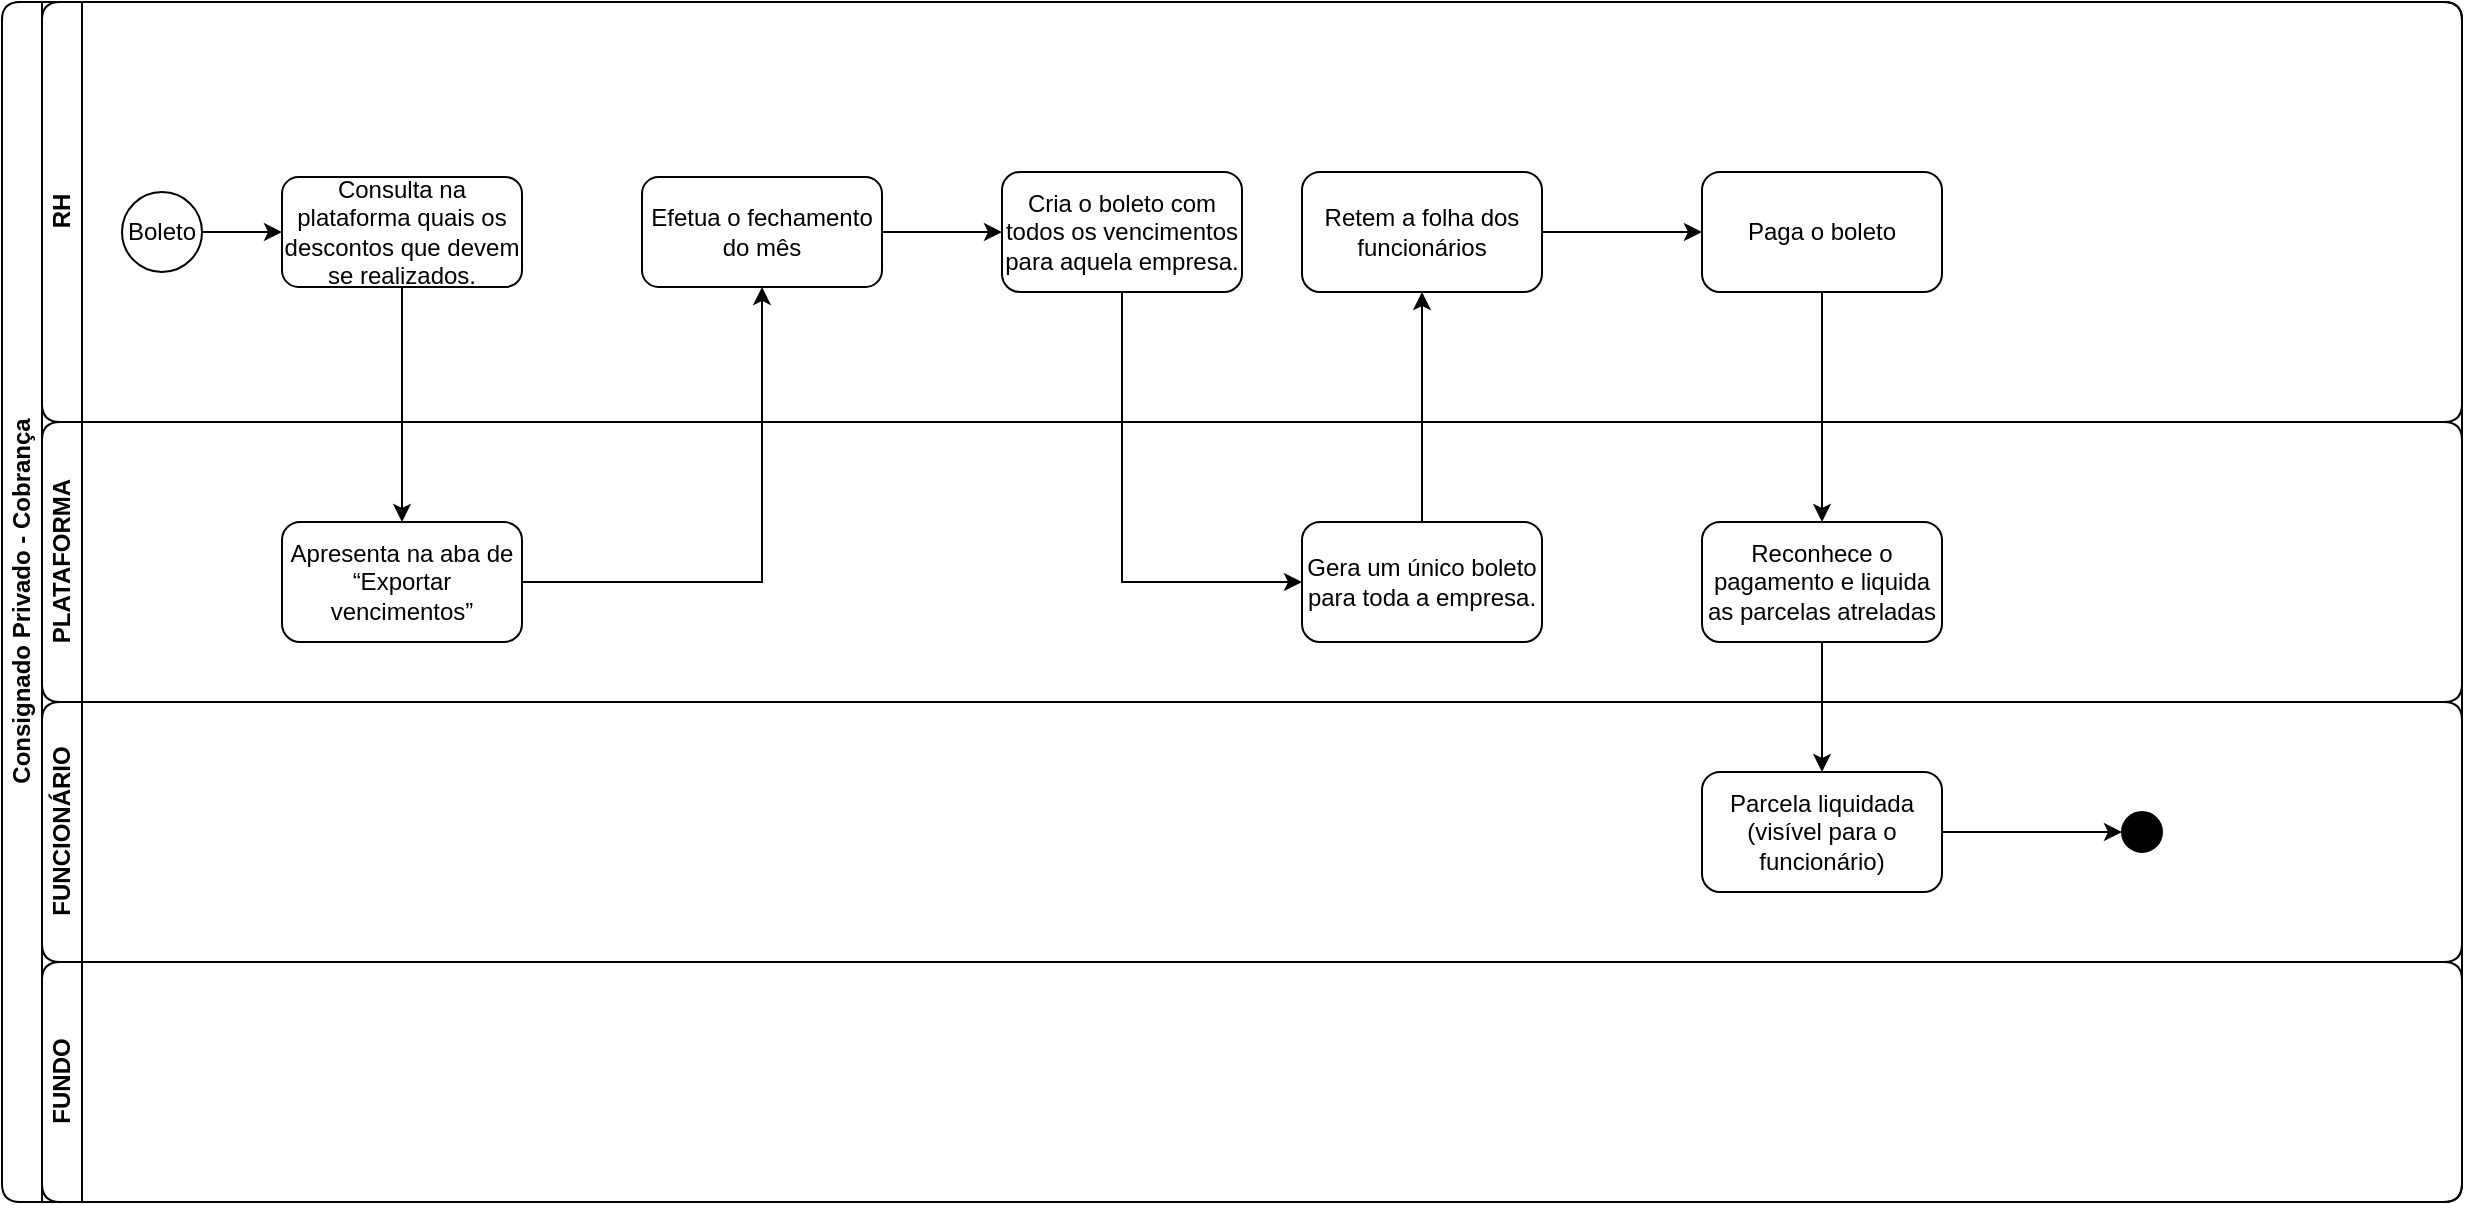 <mxfile version="24.7.7">
  <diagram name="Página-1" id="-UvHIbhsEF_RS3ehz_8b">
    <mxGraphModel dx="956" dy="419" grid="1" gridSize="10" guides="1" tooltips="1" connect="1" arrows="1" fold="1" page="1" pageScale="1" pageWidth="1169" pageHeight="827" math="0" shadow="0">
      <root>
        <mxCell id="0" />
        <mxCell id="1" parent="0" />
        <mxCell id="awtxp1x5uubSrMTv8lsO-1" value="Consignado Privado - Cobrança" style="swimlane;html=1;childLayout=stackLayout;resizeParent=1;resizeParentMax=0;horizontal=0;startSize=20;horizontalStack=0;rounded=1;" vertex="1" parent="1">
          <mxGeometry x="40" y="40" width="1230" height="600" as="geometry">
            <mxRectangle x="40" y="40" width="40" height="140" as="alternateBounds" />
          </mxGeometry>
        </mxCell>
        <mxCell id="awtxp1x5uubSrMTv8lsO-2" value="RH" style="swimlane;html=1;startSize=20;horizontal=0;rounded=1;" vertex="1" parent="awtxp1x5uubSrMTv8lsO-1">
          <mxGeometry x="20" width="1210" height="210" as="geometry" />
        </mxCell>
        <mxCell id="awtxp1x5uubSrMTv8lsO-51" value="" style="edgeStyle=orthogonalEdgeStyle;rounded=0;orthogonalLoop=1;jettySize=auto;html=1;" edge="1" parent="awtxp1x5uubSrMTv8lsO-2" source="awtxp1x5uubSrMTv8lsO-4" target="awtxp1x5uubSrMTv8lsO-49">
          <mxGeometry relative="1" as="geometry" />
        </mxCell>
        <mxCell id="awtxp1x5uubSrMTv8lsO-4" value="Boleto" style="ellipse;whiteSpace=wrap;html=1;rounded=1;" vertex="1" parent="awtxp1x5uubSrMTv8lsO-2">
          <mxGeometry x="40" y="95" width="40" height="40" as="geometry" />
        </mxCell>
        <mxCell id="awtxp1x5uubSrMTv8lsO-5" value="Efetua o fechamento do mês" style="rounded=1;whiteSpace=wrap;html=1;fontFamily=Helvetica;fontSize=12;fontColor=#000000;align=center;" vertex="1" parent="awtxp1x5uubSrMTv8lsO-2">
          <mxGeometry x="300" y="87.5" width="120" height="55" as="geometry" />
        </mxCell>
        <mxCell id="awtxp1x5uubSrMTv8lsO-49" value="Consulta na plataforma quais os descontos que devem se realizados." style="whiteSpace=wrap;html=1;fontColor=#000000;rounded=1;" vertex="1" parent="awtxp1x5uubSrMTv8lsO-2">
          <mxGeometry x="120" y="87.5" width="120" height="55" as="geometry" />
        </mxCell>
        <mxCell id="awtxp1x5uubSrMTv8lsO-58" value="Cria o boleto com todos os vencimentos para aquela empresa." style="whiteSpace=wrap;html=1;fontColor=#000000;rounded=1;" vertex="1" parent="awtxp1x5uubSrMTv8lsO-2">
          <mxGeometry x="480" y="85" width="120" height="60" as="geometry" />
        </mxCell>
        <mxCell id="awtxp1x5uubSrMTv8lsO-59" value="" style="edgeStyle=orthogonalEdgeStyle;rounded=0;orthogonalLoop=1;jettySize=auto;html=1;" edge="1" parent="awtxp1x5uubSrMTv8lsO-2" source="awtxp1x5uubSrMTv8lsO-5" target="awtxp1x5uubSrMTv8lsO-58">
          <mxGeometry relative="1" as="geometry" />
        </mxCell>
        <mxCell id="awtxp1x5uubSrMTv8lsO-67" value="" style="edgeStyle=orthogonalEdgeStyle;rounded=0;orthogonalLoop=1;jettySize=auto;html=1;" edge="1" parent="awtxp1x5uubSrMTv8lsO-2" source="awtxp1x5uubSrMTv8lsO-64" target="awtxp1x5uubSrMTv8lsO-66">
          <mxGeometry relative="1" as="geometry" />
        </mxCell>
        <mxCell id="awtxp1x5uubSrMTv8lsO-64" value="Retem a folha dos funcionários" style="whiteSpace=wrap;html=1;fontColor=#000000;rounded=1;" vertex="1" parent="awtxp1x5uubSrMTv8lsO-2">
          <mxGeometry x="630" y="85" width="120" height="60" as="geometry" />
        </mxCell>
        <mxCell id="awtxp1x5uubSrMTv8lsO-66" value="Paga o boleto" style="whiteSpace=wrap;html=1;fontColor=#000000;rounded=1;" vertex="1" parent="awtxp1x5uubSrMTv8lsO-2">
          <mxGeometry x="830" y="85" width="120" height="60" as="geometry" />
        </mxCell>
        <mxCell id="awtxp1x5uubSrMTv8lsO-9" value="PLATAFORMA" style="swimlane;html=1;startSize=20;horizontal=0;rounded=1;" vertex="1" parent="awtxp1x5uubSrMTv8lsO-1">
          <mxGeometry x="20" y="210" width="1210" height="140" as="geometry">
            <mxRectangle x="20" y="120" width="760" height="30" as="alternateBounds" />
          </mxGeometry>
        </mxCell>
        <mxCell id="awtxp1x5uubSrMTv8lsO-10" value="" style="edgeStyle=orthogonalEdgeStyle;rounded=0;orthogonalLoop=1;jettySize=auto;html=1;" edge="1" parent="awtxp1x5uubSrMTv8lsO-9">
          <mxGeometry relative="1" as="geometry">
            <mxPoint x="605.0" y="60" as="sourcePoint" />
          </mxGeometry>
        </mxCell>
        <mxCell id="awtxp1x5uubSrMTv8lsO-12" value="" style="edgeStyle=orthogonalEdgeStyle;rounded=0;orthogonalLoop=1;jettySize=auto;html=1;" edge="1" parent="awtxp1x5uubSrMTv8lsO-9">
          <mxGeometry relative="1" as="geometry">
            <mxPoint x="695" y="30" as="sourcePoint" />
          </mxGeometry>
        </mxCell>
        <mxCell id="awtxp1x5uubSrMTv8lsO-13" value="" style="edgeStyle=orthogonalEdgeStyle;rounded=0;orthogonalLoop=1;jettySize=auto;html=1;" edge="1" parent="awtxp1x5uubSrMTv8lsO-9">
          <mxGeometry relative="1" as="geometry">
            <mxPoint x="900" y="-30" as="sourcePoint" />
          </mxGeometry>
        </mxCell>
        <mxCell id="awtxp1x5uubSrMTv8lsO-14" value="Aprovado" style="edgeLabel;html=1;align=center;verticalAlign=middle;resizable=0;points=[];" vertex="1" connectable="0" parent="awtxp1x5uubSrMTv8lsO-13">
          <mxGeometry x="0.513" y="-2" relative="1" as="geometry">
            <mxPoint x="2" y="-27" as="offset" />
          </mxGeometry>
        </mxCell>
        <mxCell id="awtxp1x5uubSrMTv8lsO-15" value="" style="edgeStyle=orthogonalEdgeStyle;rounded=0;orthogonalLoop=1;jettySize=auto;html=1;" edge="1" parent="awtxp1x5uubSrMTv8lsO-9">
          <mxGeometry relative="1" as="geometry">
            <mxPoint x="755" y="-75" as="sourcePoint" />
          </mxGeometry>
        </mxCell>
        <mxCell id="awtxp1x5uubSrMTv8lsO-16" value="" style="edgeStyle=orthogonalEdgeStyle;rounded=0;orthogonalLoop=1;jettySize=auto;html=1;" edge="1" parent="awtxp1x5uubSrMTv8lsO-9">
          <mxGeometry relative="1" as="geometry">
            <mxPoint x="950" y="-75" as="sourcePoint" />
          </mxGeometry>
        </mxCell>
        <mxCell id="awtxp1x5uubSrMTv8lsO-17" value="Recusado" style="edgeLabel;html=1;align=center;verticalAlign=middle;resizable=0;points=[];" vertex="1" connectable="0" parent="awtxp1x5uubSrMTv8lsO-16">
          <mxGeometry x="0.349" y="1" relative="1" as="geometry">
            <mxPoint x="-14" y="1" as="offset" />
          </mxGeometry>
        </mxCell>
        <mxCell id="awtxp1x5uubSrMTv8lsO-18" value="" style="edgeStyle=orthogonalEdgeStyle;rounded=0;orthogonalLoop=1;jettySize=auto;html=1;" edge="1" parent="awtxp1x5uubSrMTv8lsO-9">
          <mxGeometry relative="1" as="geometry">
            <mxPoint x="1175" y="-75" as="sourcePoint" />
          </mxGeometry>
        </mxCell>
        <mxCell id="awtxp1x5uubSrMTv8lsO-21" value="" style="edgeStyle=orthogonalEdgeStyle;rounded=0;orthogonalLoop=1;jettySize=auto;html=1;" edge="1" parent="awtxp1x5uubSrMTv8lsO-9">
          <mxGeometry relative="1" as="geometry">
            <mxPoint x="330" y="100" as="sourcePoint" />
          </mxGeometry>
        </mxCell>
        <mxCell id="awtxp1x5uubSrMTv8lsO-22" value="Split para boleto" style="edgeLabel;html=1;align=center;verticalAlign=middle;resizable=0;points=[];" vertex="1" connectable="0" parent="awtxp1x5uubSrMTv8lsO-21">
          <mxGeometry x="-0.196" y="1" relative="1" as="geometry">
            <mxPoint x="-1" y="-10" as="offset" />
          </mxGeometry>
        </mxCell>
        <mxCell id="awtxp1x5uubSrMTv8lsO-23" style="edgeStyle=orthogonalEdgeStyle;rounded=0;orthogonalLoop=1;jettySize=auto;html=1;entryX=0.5;entryY=1;entryDx=0;entryDy=0;" edge="1" parent="awtxp1x5uubSrMTv8lsO-9">
          <mxGeometry relative="1" as="geometry">
            <mxPoint x="565" y="90" as="targetPoint" />
          </mxGeometry>
        </mxCell>
        <mxCell id="awtxp1x5uubSrMTv8lsO-55" value="Apresenta na aba de “Exportar vencimentos”" style="whiteSpace=wrap;html=1;fontColor=#000000;rounded=1;" vertex="1" parent="awtxp1x5uubSrMTv8lsO-9">
          <mxGeometry x="120" y="50" width="120" height="60" as="geometry" />
        </mxCell>
        <mxCell id="awtxp1x5uubSrMTv8lsO-60" value="Gera um único boleto para toda a empresa." style="whiteSpace=wrap;html=1;fontColor=#000000;rounded=1;" vertex="1" parent="awtxp1x5uubSrMTv8lsO-9">
          <mxGeometry x="630" y="50" width="120" height="60" as="geometry" />
        </mxCell>
        <mxCell id="awtxp1x5uubSrMTv8lsO-68" value="Reconhece o pagamento e liquida as parcelas atreladas" style="whiteSpace=wrap;html=1;fontColor=#000000;rounded=1;" vertex="1" parent="awtxp1x5uubSrMTv8lsO-9">
          <mxGeometry x="830" y="50" width="120" height="60" as="geometry" />
        </mxCell>
        <mxCell id="awtxp1x5uubSrMTv8lsO-44" value="FUNCIONÁRIO" style="swimlane;html=1;startSize=20;horizontal=0;rounded=1;" vertex="1" parent="awtxp1x5uubSrMTv8lsO-1">
          <mxGeometry x="20" y="350" width="1210" height="130" as="geometry" />
        </mxCell>
        <mxCell id="awtxp1x5uubSrMTv8lsO-45" value="" style="edgeStyle=orthogonalEdgeStyle;rounded=0;orthogonalLoop=1;jettySize=auto;html=1;" edge="1" parent="awtxp1x5uubSrMTv8lsO-44">
          <mxGeometry relative="1" as="geometry">
            <mxPoint x="2585.0" y="53.75" as="sourcePoint" />
          </mxGeometry>
        </mxCell>
        <mxCell id="awtxp1x5uubSrMTv8lsO-46" value="" style="edgeStyle=orthogonalEdgeStyle;rounded=0;orthogonalLoop=1;jettySize=auto;html=1;" edge="1" parent="awtxp1x5uubSrMTv8lsO-44">
          <mxGeometry relative="1" as="geometry">
            <mxPoint x="2385.0" y="53.75" as="sourcePoint" />
          </mxGeometry>
        </mxCell>
        <mxCell id="awtxp1x5uubSrMTv8lsO-47" value="" style="edgeStyle=orthogonalEdgeStyle;rounded=0;orthogonalLoop=1;jettySize=auto;html=1;" edge="1" parent="awtxp1x5uubSrMTv8lsO-44">
          <mxGeometry relative="1" as="geometry">
            <mxPoint x="2770.0" y="53.75" as="sourcePoint" />
          </mxGeometry>
        </mxCell>
        <mxCell id="awtxp1x5uubSrMTv8lsO-76" value="" style="edgeStyle=orthogonalEdgeStyle;rounded=0;orthogonalLoop=1;jettySize=auto;html=1;" edge="1" parent="awtxp1x5uubSrMTv8lsO-44" source="awtxp1x5uubSrMTv8lsO-71" target="awtxp1x5uubSrMTv8lsO-75">
          <mxGeometry relative="1" as="geometry" />
        </mxCell>
        <mxCell id="awtxp1x5uubSrMTv8lsO-71" value="Parcela liquidada (visível para o funcionário)" style="whiteSpace=wrap;html=1;fontColor=#000000;rounded=1;" vertex="1" parent="awtxp1x5uubSrMTv8lsO-44">
          <mxGeometry x="830" y="35" width="120" height="60" as="geometry" />
        </mxCell>
        <mxCell id="awtxp1x5uubSrMTv8lsO-75" value="" style="ellipse;whiteSpace=wrap;html=1;fontColor=#000000;rounded=1;fillColor=#000000;" vertex="1" parent="awtxp1x5uubSrMTv8lsO-44">
          <mxGeometry x="1040" y="55" width="20" height="20" as="geometry" />
        </mxCell>
        <mxCell id="awtxp1x5uubSrMTv8lsO-27" value="FUNDO" style="swimlane;html=1;startSize=20;horizontal=0;rounded=1;" vertex="1" parent="awtxp1x5uubSrMTv8lsO-1">
          <mxGeometry x="20" y="480" width="1210" height="120" as="geometry" />
        </mxCell>
        <mxCell id="awtxp1x5uubSrMTv8lsO-28" value="" style="edgeStyle=orthogonalEdgeStyle;rounded=0;orthogonalLoop=1;jettySize=auto;html=1;" edge="1" parent="awtxp1x5uubSrMTv8lsO-27">
          <mxGeometry relative="1" as="geometry">
            <mxPoint x="2585.0" y="53.75" as="sourcePoint" />
          </mxGeometry>
        </mxCell>
        <mxCell id="awtxp1x5uubSrMTv8lsO-29" value="" style="edgeStyle=orthogonalEdgeStyle;rounded=0;orthogonalLoop=1;jettySize=auto;html=1;" edge="1" parent="awtxp1x5uubSrMTv8lsO-27">
          <mxGeometry relative="1" as="geometry">
            <mxPoint x="2385.0" y="53.75" as="sourcePoint" />
          </mxGeometry>
        </mxCell>
        <mxCell id="awtxp1x5uubSrMTv8lsO-30" value="" style="edgeStyle=orthogonalEdgeStyle;rounded=0;orthogonalLoop=1;jettySize=auto;html=1;" edge="1" parent="awtxp1x5uubSrMTv8lsO-27">
          <mxGeometry relative="1" as="geometry">
            <mxPoint x="2770.0" y="53.75" as="sourcePoint" />
          </mxGeometry>
        </mxCell>
        <mxCell id="awtxp1x5uubSrMTv8lsO-32" value="" style="edgeStyle=orthogonalEdgeStyle;rounded=0;orthogonalLoop=1;jettySize=auto;html=1;exitX=0.5;exitY=1;exitDx=0;exitDy=0;" edge="1" parent="awtxp1x5uubSrMTv8lsO-1">
          <mxGeometry relative="1" as="geometry">
            <mxPoint x="2345" y="505" as="sourcePoint" />
          </mxGeometry>
        </mxCell>
        <mxCell id="awtxp1x5uubSrMTv8lsO-33" value="" style="edgeStyle=orthogonalEdgeStyle;rounded=0;orthogonalLoop=1;jettySize=auto;html=1;" edge="1" parent="awtxp1x5uubSrMTv8lsO-1">
          <mxGeometry relative="1" as="geometry">
            <mxPoint x="1805" y="565" as="sourcePoint" />
          </mxGeometry>
        </mxCell>
        <mxCell id="awtxp1x5uubSrMTv8lsO-34" value="" style="edgeStyle=orthogonalEdgeStyle;rounded=0;orthogonalLoop=1;jettySize=auto;html=1;entryX=0.5;entryY=1;entryDx=0;entryDy=0;" edge="1" parent="awtxp1x5uubSrMTv8lsO-1">
          <mxGeometry relative="1" as="geometry">
            <mxPoint x="1865" y="691.261" as="sourcePoint" />
          </mxGeometry>
        </mxCell>
        <mxCell id="awtxp1x5uubSrMTv8lsO-35" value="" style="edgeStyle=orthogonalEdgeStyle;rounded=0;orthogonalLoop=1;jettySize=auto;html=1;" edge="1" parent="awtxp1x5uubSrMTv8lsO-1">
          <mxGeometry relative="1" as="geometry">
            <mxPoint x="1325" y="522.5" as="sourcePoint" />
          </mxGeometry>
        </mxCell>
        <mxCell id="awtxp1x5uubSrMTv8lsO-36" value="" style="edgeStyle=orthogonalEdgeStyle;rounded=0;orthogonalLoop=1;jettySize=auto;html=1;" edge="1" parent="awtxp1x5uubSrMTv8lsO-1">
          <mxGeometry relative="1" as="geometry">
            <mxPoint x="1385" y="691.261" as="sourcePoint" />
          </mxGeometry>
        </mxCell>
        <mxCell id="awtxp1x5uubSrMTv8lsO-37" value="" style="edgeStyle=orthogonalEdgeStyle;rounded=0;orthogonalLoop=1;jettySize=auto;html=1;" edge="1" parent="awtxp1x5uubSrMTv8lsO-1">
          <mxGeometry relative="1" as="geometry">
            <mxPoint x="920" y="270" as="sourcePoint" />
          </mxGeometry>
        </mxCell>
        <mxCell id="awtxp1x5uubSrMTv8lsO-38" value="" style="edgeStyle=orthogonalEdgeStyle;rounded=0;orthogonalLoop=1;jettySize=auto;html=1;" edge="1" parent="awtxp1x5uubSrMTv8lsO-1">
          <mxGeometry relative="1" as="geometry">
            <mxPoint x="1120" y="462.5" as="sourcePoint" />
          </mxGeometry>
        </mxCell>
        <mxCell id="awtxp1x5uubSrMTv8lsO-39" value="" style="edgeStyle=orthogonalEdgeStyle;rounded=0;orthogonalLoop=1;jettySize=auto;html=1;" edge="1" parent="awtxp1x5uubSrMTv8lsO-1">
          <mxGeometry relative="1" as="geometry">
            <mxPoint x="1180" y="240.043" as="sourcePoint" />
          </mxGeometry>
        </mxCell>
        <mxCell id="awtxp1x5uubSrMTv8lsO-40" value="" style="edgeStyle=orthogonalEdgeStyle;rounded=0;orthogonalLoop=1;jettySize=auto;html=1;" edge="1" parent="awtxp1x5uubSrMTv8lsO-1">
          <mxGeometry relative="1" as="geometry">
            <mxPoint x="1805" y="430" as="sourcePoint" />
          </mxGeometry>
        </mxCell>
        <mxCell id="awtxp1x5uubSrMTv8lsO-56" value="" style="edgeStyle=orthogonalEdgeStyle;rounded=0;orthogonalLoop=1;jettySize=auto;html=1;" edge="1" parent="awtxp1x5uubSrMTv8lsO-1" source="awtxp1x5uubSrMTv8lsO-49" target="awtxp1x5uubSrMTv8lsO-55">
          <mxGeometry relative="1" as="geometry" />
        </mxCell>
        <mxCell id="awtxp1x5uubSrMTv8lsO-57" style="edgeStyle=orthogonalEdgeStyle;rounded=0;orthogonalLoop=1;jettySize=auto;html=1;entryX=0.5;entryY=1;entryDx=0;entryDy=0;" edge="1" parent="awtxp1x5uubSrMTv8lsO-1" source="awtxp1x5uubSrMTv8lsO-55" target="awtxp1x5uubSrMTv8lsO-5">
          <mxGeometry relative="1" as="geometry" />
        </mxCell>
        <mxCell id="awtxp1x5uubSrMTv8lsO-65" value="" style="edgeStyle=orthogonalEdgeStyle;rounded=0;orthogonalLoop=1;jettySize=auto;html=1;" edge="1" parent="awtxp1x5uubSrMTv8lsO-1" source="awtxp1x5uubSrMTv8lsO-60" target="awtxp1x5uubSrMTv8lsO-64">
          <mxGeometry relative="1" as="geometry" />
        </mxCell>
        <mxCell id="awtxp1x5uubSrMTv8lsO-61" value="" style="edgeStyle=orthogonalEdgeStyle;rounded=0;orthogonalLoop=1;jettySize=auto;html=1;entryX=0;entryY=0.5;entryDx=0;entryDy=0;exitX=0.5;exitY=1;exitDx=0;exitDy=0;" edge="1" parent="awtxp1x5uubSrMTv8lsO-1" source="awtxp1x5uubSrMTv8lsO-58" target="awtxp1x5uubSrMTv8lsO-60">
          <mxGeometry relative="1" as="geometry" />
        </mxCell>
        <mxCell id="awtxp1x5uubSrMTv8lsO-69" value="" style="edgeStyle=orthogonalEdgeStyle;rounded=0;orthogonalLoop=1;jettySize=auto;html=1;" edge="1" parent="awtxp1x5uubSrMTv8lsO-1" source="awtxp1x5uubSrMTv8lsO-66" target="awtxp1x5uubSrMTv8lsO-68">
          <mxGeometry relative="1" as="geometry" />
        </mxCell>
        <mxCell id="awtxp1x5uubSrMTv8lsO-72" value="" style="edgeStyle=orthogonalEdgeStyle;rounded=0;orthogonalLoop=1;jettySize=auto;html=1;" edge="1" parent="awtxp1x5uubSrMTv8lsO-1" source="awtxp1x5uubSrMTv8lsO-68" target="awtxp1x5uubSrMTv8lsO-71">
          <mxGeometry relative="1" as="geometry" />
        </mxCell>
      </root>
    </mxGraphModel>
  </diagram>
</mxfile>
